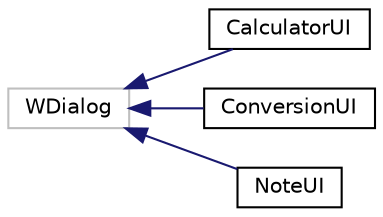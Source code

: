 digraph "Graphical Class Hierarchy"
{
 // LATEX_PDF_SIZE
  edge [fontname="Helvetica",fontsize="10",labelfontname="Helvetica",labelfontsize="10"];
  node [fontname="Helvetica",fontsize="10",shape=record];
  rankdir="LR";
  Node8 [label="WDialog",height=0.2,width=0.4,color="grey75", fillcolor="white", style="filled",tooltip=" "];
  Node8 -> Node0 [dir="back",color="midnightblue",fontsize="10",style="solid",fontname="Helvetica"];
  Node0 [label="CalculatorUI",height=0.2,width=0.4,color="black", fillcolor="white", style="filled",URL="$classCalculatorUI.html",tooltip="Calculator User Interface."];
  Node8 -> Node10 [dir="back",color="midnightblue",fontsize="10",style="solid",fontname="Helvetica"];
  Node10 [label="ConversionUI",height=0.2,width=0.4,color="black", fillcolor="white", style="filled",URL="$classConversionUI.html",tooltip="Unit Conversion User Interface."];
  Node8 -> Node11 [dir="back",color="midnightblue",fontsize="10",style="solid",fontname="Helvetica"];
  Node11 [label="NoteUI",height=0.2,width=0.4,color="black", fillcolor="white", style="filled",URL="$classNoteUI.html",tooltip="NoteUI."];
}
